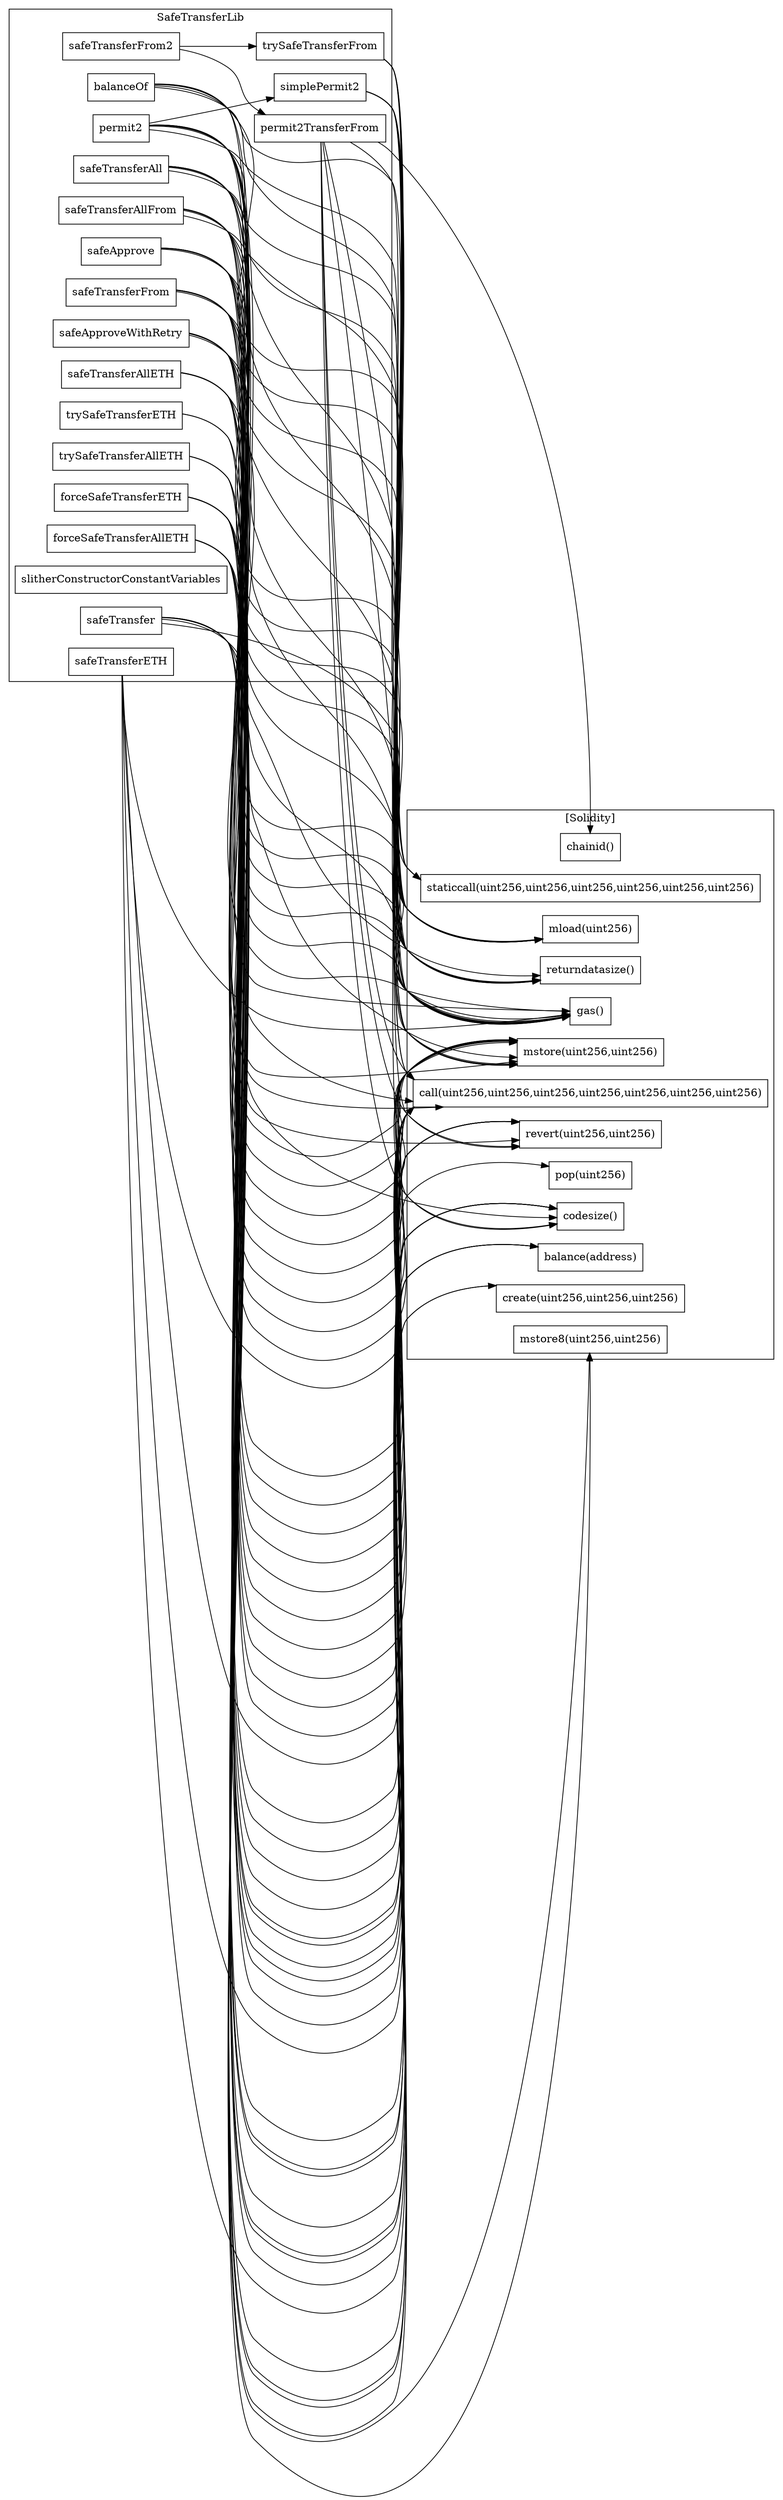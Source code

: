 strict digraph {
rankdir="LR"
node [shape=box]
subgraph cluster_333_SafeTransferLib {
label = "SafeTransferLib"
"333_safeApproveWithRetry" [label="safeApproveWithRetry"]
"333_safeTransferAllETH" [label="safeTransferAllETH"]
"333_trySafeTransferAllETH" [label="trySafeTransferAllETH"]
"333_safeTransferFrom2" [label="safeTransferFrom2"]
"333_permit2TransferFrom" [label="permit2TransferFrom"]
"333_simplePermit2" [label="simplePermit2"]
"333_safeApprove" [label="safeApprove"]
"333_permit2" [label="permit2"]
"333_safeTransferAllFrom" [label="safeTransferAllFrom"]
"333_safeTransferAll" [label="safeTransferAll"]
"333_trySafeTransferFrom" [label="trySafeTransferFrom"]
"333_forceSafeTransferAllETH" [label="forceSafeTransferAllETH"]
"333_balanceOf" [label="balanceOf"]
"333_forceSafeTransferETH" [label="forceSafeTransferETH"]
"333_trySafeTransferETH" [label="trySafeTransferETH"]
"333_safeTransferFrom" [label="safeTransferFrom"]
"333_slitherConstructorConstantVariables" [label="slitherConstructorConstantVariables"]
"333_safeTransfer" [label="safeTransfer"]
"333_safeTransferETH" [label="safeTransferETH"]
"333_permit2" -> "333_simplePermit2"
"333_safeTransferFrom2" -> "333_permit2TransferFrom"
"333_safeTransferFrom2" -> "333_trySafeTransferFrom"
}subgraph cluster_solidity {
label = "[Solidity]"
"mload(uint256)" 
"mstore8(uint256,uint256)" 
"revert(uint256,uint256)" 
"returndatasize()" 
"gas()" 
"create(uint256,uint256,uint256)" 
"staticcall(uint256,uint256,uint256,uint256,uint256,uint256)" 
"chainid()" 
"balance(address)" 
"mstore(uint256,uint256)" 
"pop(uint256)" 
"codesize()" 
"call(uint256,uint256,uint256,uint256,uint256,uint256,uint256)" 
"333_safeTransferAll" -> "call(uint256,uint256,uint256,uint256,uint256,uint256,uint256)"
"333_permit2TransferFrom" -> "call(uint256,uint256,uint256,uint256,uint256,uint256,uint256)"
"333_simplePermit2" -> "revert(uint256,uint256)"
"333_safeTransferAllFrom" -> "gas()"
"333_permit2TransferFrom" -> "chainid()"
"333_forceSafeTransferETH" -> "create(uint256,uint256,uint256)"
"333_safeApproveWithRetry" -> "pop(uint256)"
"333_safeTransferAllFrom" -> "mstore(uint256,uint256)"
"333_safeTransferAll" -> "mstore(uint256,uint256)"
"333_forceSafeTransferAllETH" -> "mstore(uint256,uint256)"
"333_simplePermit2" -> "staticcall(uint256,uint256,uint256,uint256,uint256,uint256)"
"333_trySafeTransferETH" -> "call(uint256,uint256,uint256,uint256,uint256,uint256,uint256)"
"333_balanceOf" -> "gas()"
"333_safeTransferETH" -> "call(uint256,uint256,uint256,uint256,uint256,uint256,uint256)"
"333_safeTransferAllETH" -> "mstore(uint256,uint256)"
"333_balanceOf" -> "mstore(uint256,uint256)"
"333_simplePermit2" -> "gas()"
"333_simplePermit2" -> "codesize()"
"333_simplePermit2" -> "returndatasize()"
"333_safeTransferFrom" -> "revert(uint256,uint256)"
"333_forceSafeTransferAllETH" -> "call(uint256,uint256,uint256,uint256,uint256,uint256,uint256)"
"333_balanceOf" -> "staticcall(uint256,uint256,uint256,uint256,uint256,uint256)"
"333_safeTransferETH" -> "codesize()"
"333_simplePermit2" -> "mload(uint256)"
"333_permit2TransferFrom" -> "codesize()"
"333_safeTransfer" -> "mload(uint256)"
"333_forceSafeTransferAllETH" -> "revert(uint256,uint256)"
"333_safeTransferAllFrom" -> "staticcall(uint256,uint256,uint256,uint256,uint256,uint256)"
"333_balanceOf" -> "mload(uint256)"
"333_permit2TransferFrom" -> "mload(uint256)"
"333_safeTransferAll" -> "revert(uint256,uint256)"
"333_safeTransferETH" -> "revert(uint256,uint256)"
"333_safeApprove" -> "gas()"
"333_permit2" -> "call(uint256,uint256,uint256,uint256,uint256,uint256,uint256)"
"333_trySafeTransferAllETH" -> "codesize()"
"333_forceSafeTransferAllETH" -> "codesize()"
"333_forceSafeTransferETH" -> "mstore8(uint256,uint256)"
"333_safeTransferAll" -> "gas()"
"333_trySafeTransferAllETH" -> "call(uint256,uint256,uint256,uint256,uint256,uint256,uint256)"
"333_permit2" -> "mload(uint256)"
"333_safeTransferAllETH" -> "call(uint256,uint256,uint256,uint256,uint256,uint256,uint256)"
"333_forceSafeTransferAllETH" -> "mstore8(uint256,uint256)"
"333_forceSafeTransferETH" -> "balance(address)"
"333_safeApprove" -> "returndatasize()"
"333_trySafeTransferAllETH" -> "balance(address)"
"333_safeApproveWithRetry" -> "codesize()"
"333_safeTransferAllFrom" -> "revert(uint256,uint256)"
"333_trySafeTransferFrom" -> "call(uint256,uint256,uint256,uint256,uint256,uint256,uint256)"
"333_safeTransferFrom" -> "call(uint256,uint256,uint256,uint256,uint256,uint256,uint256)"
"333_safeApproveWithRetry" -> "revert(uint256,uint256)"
"333_safeApproveWithRetry" -> "gas()"
"333_safeTransferAllFrom" -> "mload(uint256)"
"333_safeTransferAllFrom" -> "call(uint256,uint256,uint256,uint256,uint256,uint256,uint256)"
"333_safeTransferAll" -> "mload(uint256)"
"333_safeTransferAllETH" -> "revert(uint256,uint256)"
"333_safeTransferFrom" -> "gas()"
"333_safeTransfer" -> "call(uint256,uint256,uint256,uint256,uint256,uint256,uint256)"
"333_permit2TransferFrom" -> "revert(uint256,uint256)"
"333_forceSafeTransferETH" -> "mstore(uint256,uint256)"
"333_safeApproveWithRetry" -> "mload(uint256)"
"333_safeApprove" -> "call(uint256,uint256,uint256,uint256,uint256,uint256,uint256)"
"333_trySafeTransferETH" -> "codesize()"
"333_safeTransferFrom" -> "returndatasize()"
"333_trySafeTransferFrom" -> "gas()"
"333_safeTransferAllETH" -> "balance(address)"
"333_simplePermit2" -> "call(uint256,uint256,uint256,uint256,uint256,uint256,uint256)"
"333_forceSafeTransferETH" -> "call(uint256,uint256,uint256,uint256,uint256,uint256,uint256)"
"333_safeTransferFrom" -> "mload(uint256)"
"333_safeTransfer" -> "revert(uint256,uint256)"
"333_safeTransfer" -> "gas()"
"333_safeApproveWithRetry" -> "mstore(uint256,uint256)"
"333_permit2" -> "staticcall(uint256,uint256,uint256,uint256,uint256,uint256)"
"333_permit2" -> "gas()"
"333_safeTransfer" -> "mstore(uint256,uint256)"
"333_safeApproveWithRetry" -> "returndatasize()"
"333_simplePermit2" -> "mstore(uint256,uint256)"
"333_safeTransferAllETH" -> "gas()"
"333_safeTransferETH" -> "gas()"
"333_permit2TransferFrom" -> "mstore(uint256,uint256)"
"333_permit2TransferFrom" -> "gas()"
"333_safeApprove" -> "mstore(uint256,uint256)"
"333_safeApprove" -> "revert(uint256,uint256)"
"333_safeTransferAll" -> "returndatasize()"
"333_safeApproveWithRetry" -> "call(uint256,uint256,uint256,uint256,uint256,uint256,uint256)"
"333_forceSafeTransferETH" -> "codesize()"
"333_forceSafeTransferETH" -> "revert(uint256,uint256)"
"333_safeApprove" -> "mload(uint256)"
"333_safeTransfer" -> "returndatasize()"
"333_forceSafeTransferAllETH" -> "balance(address)"
"333_forceSafeTransferAllETH" -> "create(uint256,uint256,uint256)"
"333_safeTransferFrom" -> "mstore(uint256,uint256)"
"333_permit2" -> "codesize()"
"333_trySafeTransferFrom" -> "mload(uint256)"
"333_safeTransferETH" -> "mstore(uint256,uint256)"
"333_safeTransferAllFrom" -> "returndatasize()"
"333_safeTransferAll" -> "staticcall(uint256,uint256,uint256,uint256,uint256,uint256)"
"333_trySafeTransferFrom" -> "returndatasize()"
"333_safeTransferAllETH" -> "codesize()"
"333_permit2" -> "returndatasize()"
"333_permit2" -> "mstore(uint256,uint256)"
"333_balanceOf" -> "returndatasize()"
"333_trySafeTransferFrom" -> "mstore(uint256,uint256)"
}
}